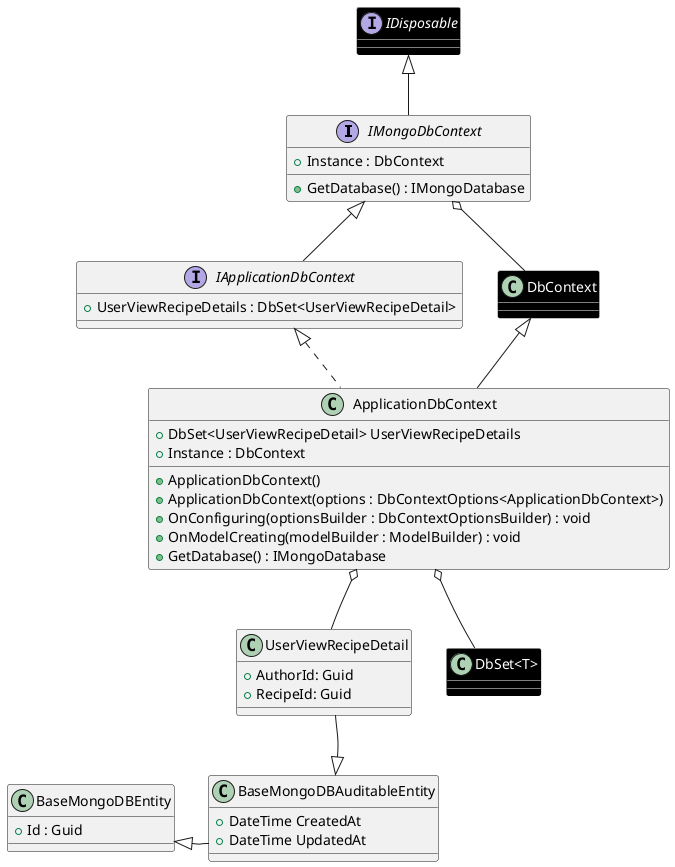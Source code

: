 @startuml TrackingDbContext

interface IMongoDbContext extends IDisposable {
    +Instance : DbContext
    +GetDatabase() : IMongoDatabase
}
' ========= Entity class =========
class BaseMongoDBEntity {
    +Id : Guid
}

class BaseMongoDBAuditableEntity extends BaseMongoDBEntity {
    +DateTime CreatedAt
    +DateTime UpdatedAt
}

class UserViewRecipeDetail extends BaseMongoDBAuditableEntity {
    +AuthorId: Guid
    +RecipeId: Guid
}

interface IApplicationDbContext extends IMongoDbContext {
    + UserViewRecipeDetails : DbSet<UserViewRecipeDetail>
}
class ApplicationDbContext extends DbContext implements IApplicationDbContext {
    +DbSet<UserViewRecipeDetail> UserViewRecipeDetails
    +Instance : DbContext
    +ApplicationDbContext()
    +ApplicationDbContext(options : DbContextOptions<ApplicationDbContext>)
    +OnConfiguring(optionsBuilder : DbContextOptionsBuilder) : void
    +OnModelCreating(modelBuilder : ModelBuilder) : void
    +GetDatabase() : IMongoDatabase
}

' ========= Library class =========
interface IDisposable #black;line:white;text:white
class "DbSet<T>" #black;line:white;text:white
class DbContext #black;line:white;text:white

IMongoDbContext o-- DbContext

' IApplicationDbContext o-- "DbSet<T>"
' IApplicationDbContext o-- Recipe
' IApplicationDbContext o-- Tag
' IApplicationDbContext o-- RecipeTag
' IApplicationDbContext o-- UserBookmarkRecipe
' IApplicationDbContext o-- UserReportRecipe
' IApplicationDbContext o-- UserReportComment

ApplicationDbContext o-- "DbSet<T>"
ApplicationDbContext o-- UserViewRecipeDetail

' =========== Style ==============

ApplicationDbContext o-[hidden]down- "DbSet<T>"
ApplicationDbContext o-[hidden]down- UserViewRecipeDetail

BaseMongoDBAuditableEntity -[hidden]right- BaseMongoDBEntity 
BaseMongoDBAuditableEntity -[hidden]up- UserViewRecipeDetail 


@enduml